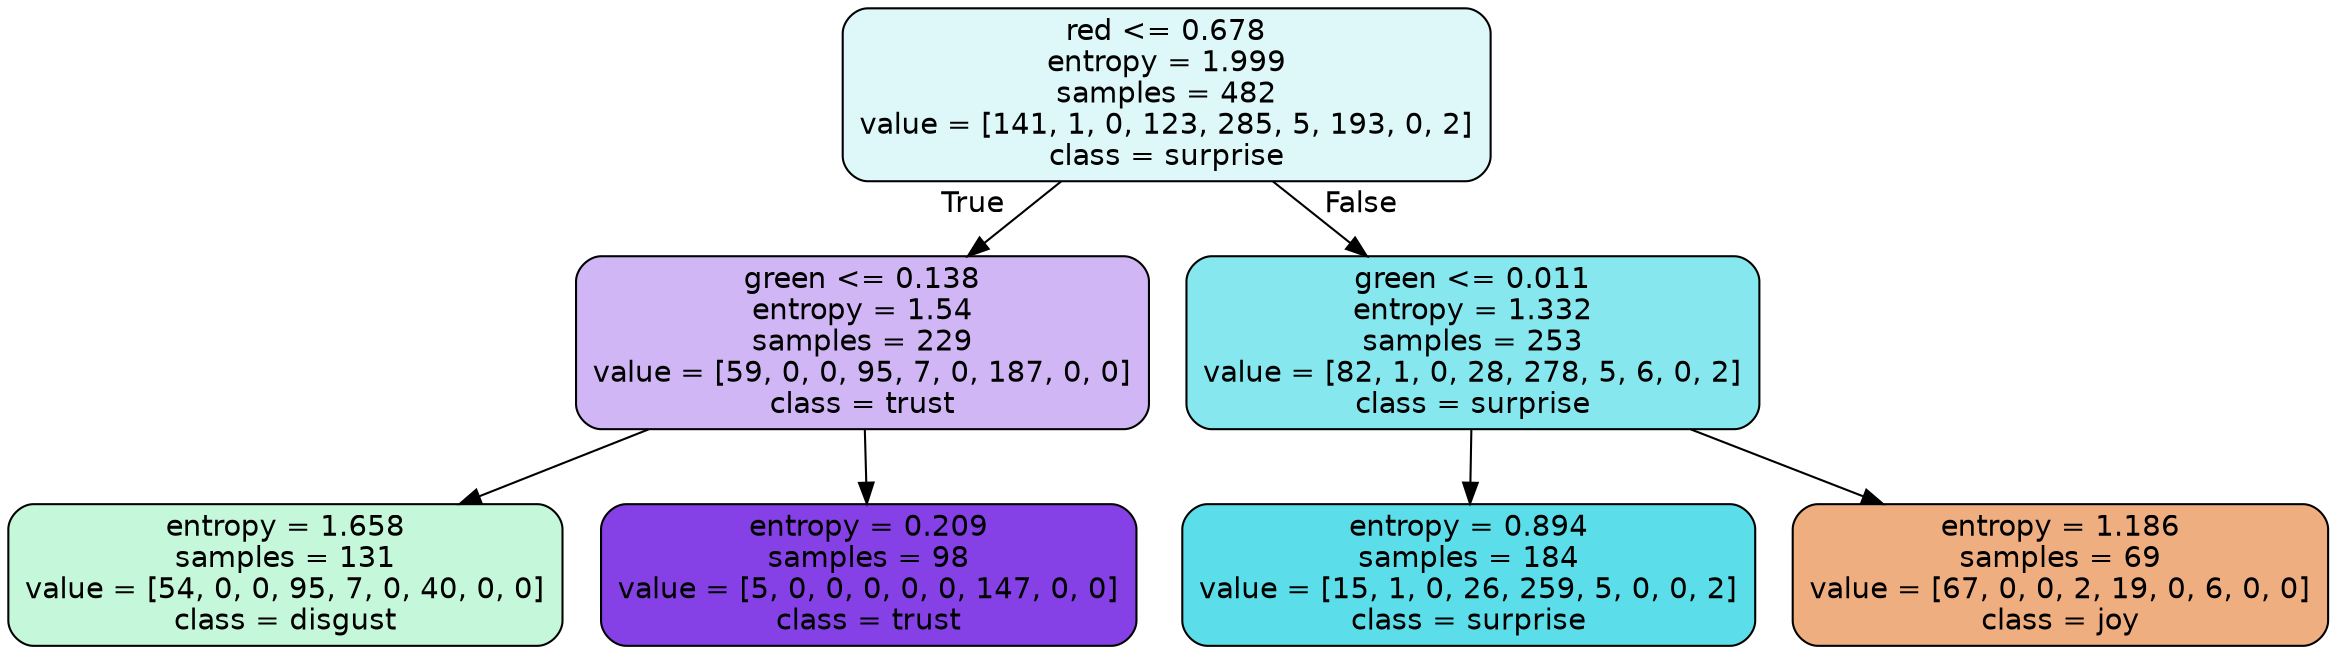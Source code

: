 digraph Tree {
node [shape=box, style="filled, rounded", color="black", fontname=helvetica] ;
edge [fontname=helvetica] ;
0 [label="red <= 0.678\nentropy = 1.999\nsamples = 482\nvalue = [141, 1, 0, 123, 285, 5, 193, 0, 2]\nclass = surprise", fillcolor="#39d7e52a"] ;
1 [label="green <= 0.138\nentropy = 1.54\nsamples = 229\nvalue = [59, 0, 0, 95, 7, 0, 187, 0, 0]\nclass = trust", fillcolor="#8139e55d"] ;
0 -> 1 [labeldistance=2.5, labelangle=45, headlabel="True"] ;
2 [label="entropy = 1.658\nsamples = 131\nvalue = [54, 0, 0, 95, 7, 0, 40, 0, 0]\nclass = disgust", fillcolor="#39e5814a"] ;
1 -> 2 ;
3 [label="entropy = 0.209\nsamples = 98\nvalue = [5, 0, 0, 0, 0, 0, 147, 0, 0]\nclass = trust", fillcolor="#8139e5f6"] ;
1 -> 3 ;
4 [label="green <= 0.011\nentropy = 1.332\nsamples = 253\nvalue = [82, 1, 0, 28, 278, 5, 6, 0, 2]\nclass = surprise", fillcolor="#39d7e59c"] ;
0 -> 4 [labeldistance=2.5, labelangle=-45, headlabel="False"] ;
5 [label="entropy = 0.894\nsamples = 184\nvalue = [15, 1, 0, 26, 259, 5, 0, 0, 2]\nclass = surprise", fillcolor="#39d7e5d3"] ;
4 -> 5 ;
6 [label="entropy = 1.186\nsamples = 69\nvalue = [67, 0, 0, 2, 19, 0, 6, 0, 0]\nclass = joy", fillcolor="#e58139a3"] ;
4 -> 6 ;
}